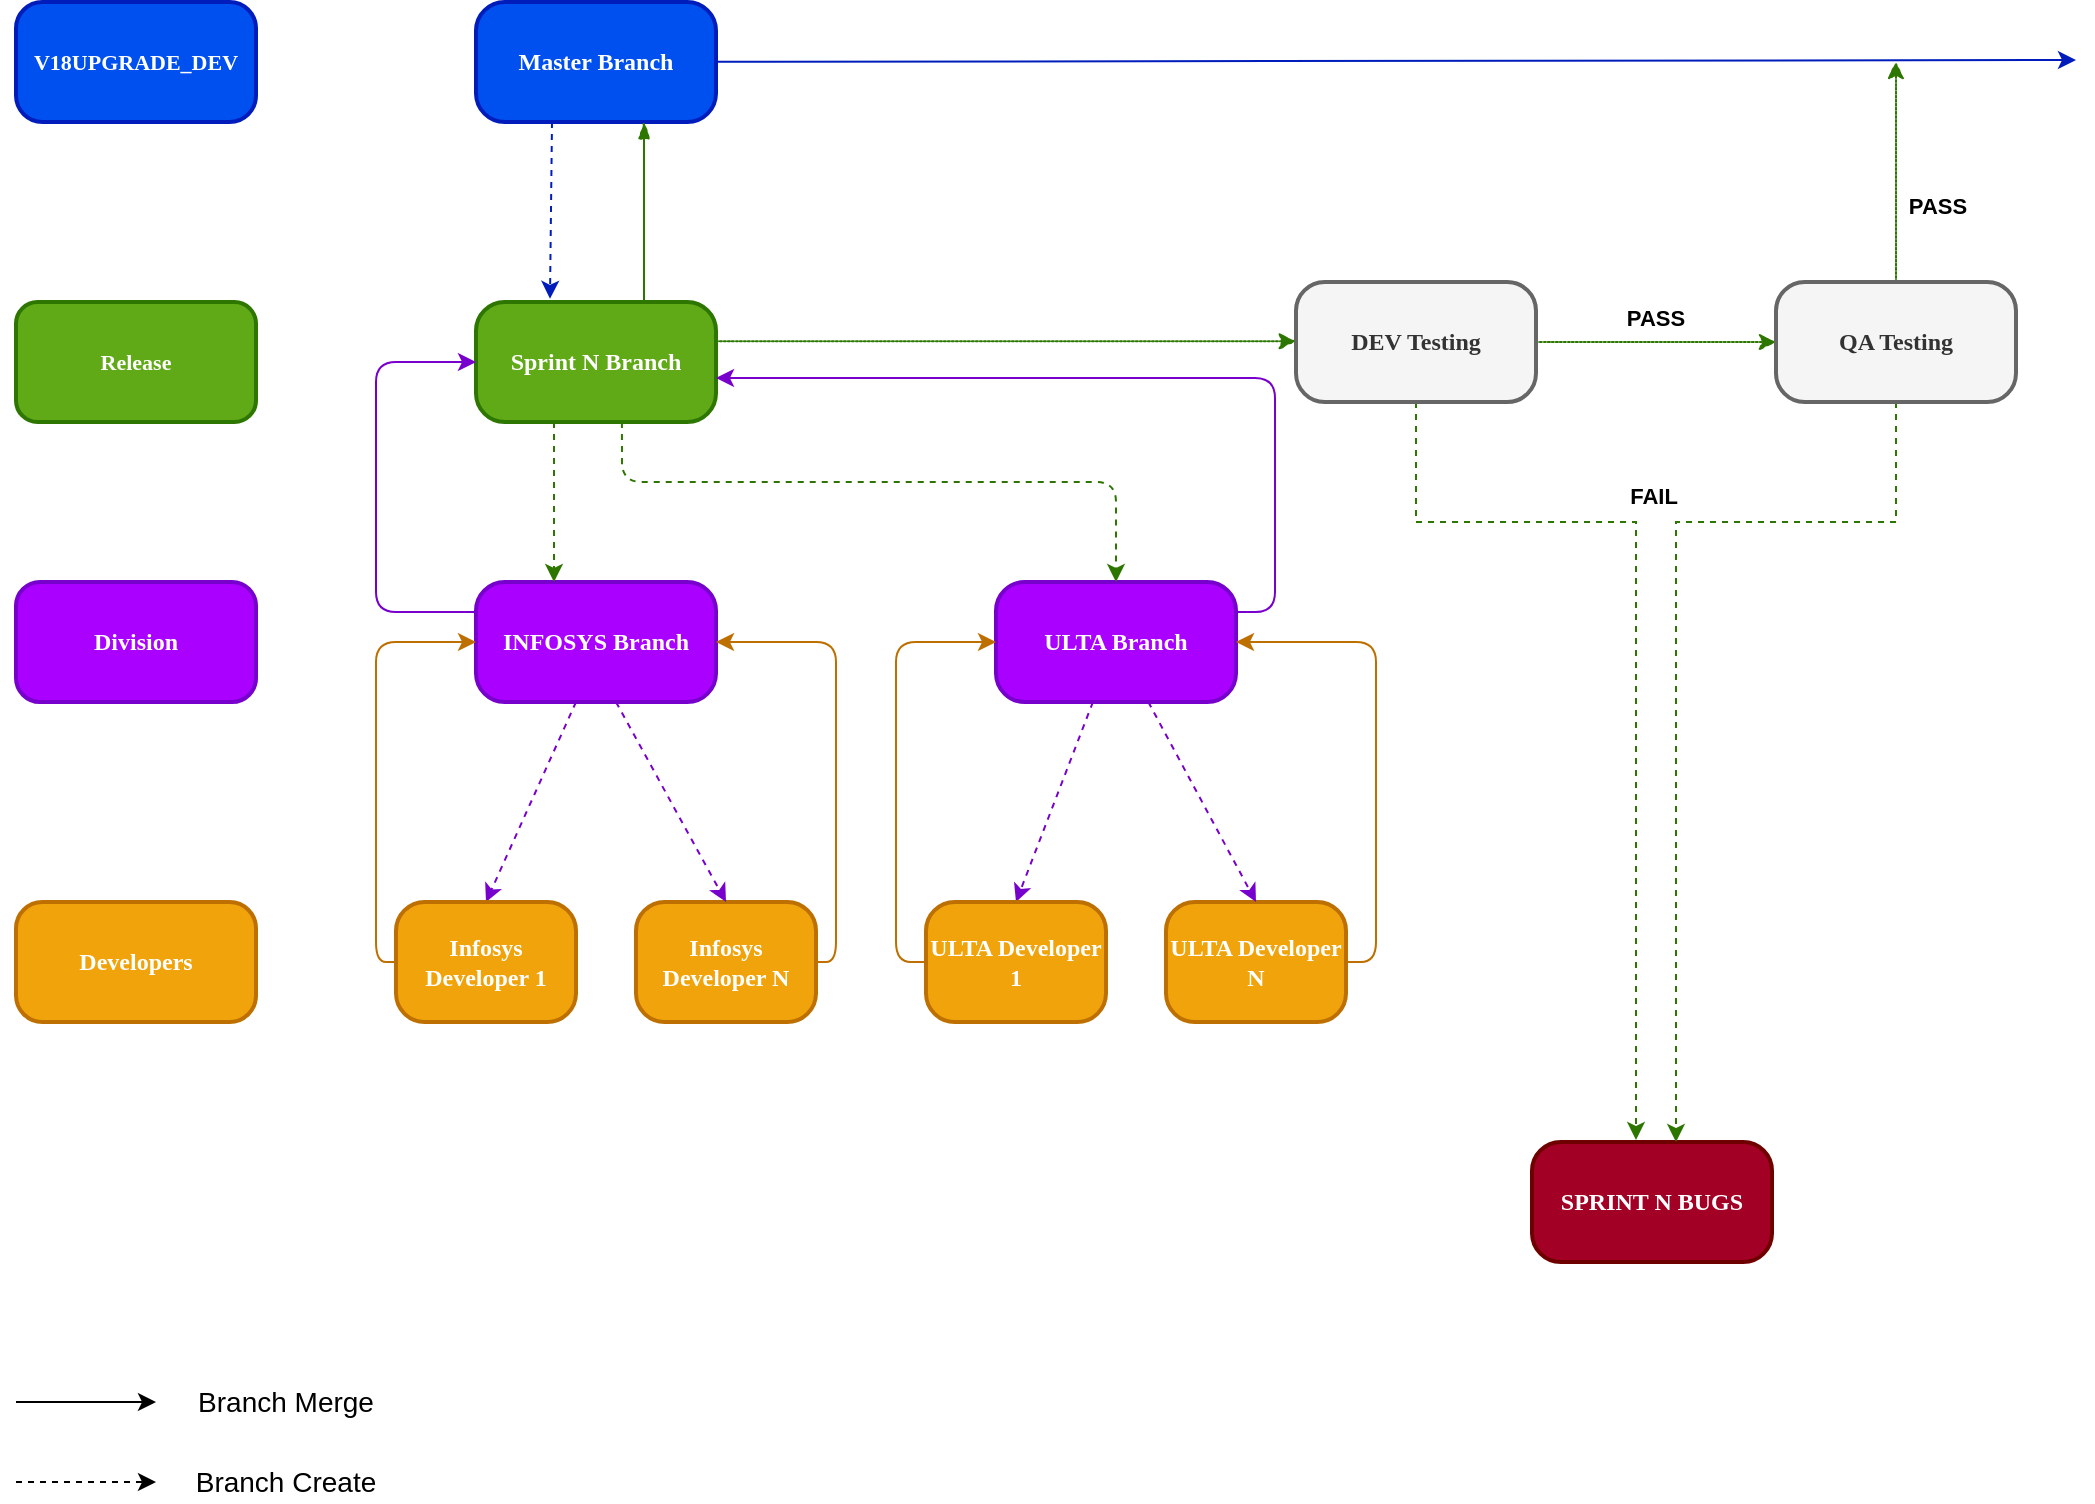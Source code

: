 <mxfile type="github" version="12.1.9" pages="1">
  <diagram id="58cdce13-f638-feb5-8d6f-7d28b1aa9fa0" name="Page-1">
    <mxGraphModel grid="1" shadow="0" math="0" background="#ffffff" pageHeight="850" pageWidth="1100" pageScale="1" page="1" fold="1" arrows="1" connect="1" tooltips="1" guides="1" gridSize="10" dy="774" dx="1408">
      <root>
        <mxCell id="0"/>
        <mxCell id="1" parent="0"/>
        <mxCell id="382b91b5511bd0f7-6" value="Master Branch" parent="1" vertex="1" style="rounded=1;whiteSpace=wrap;html=1;arcSize=24;fillColor=#0050ef;strokeColor=#001DBC;shadow=0;comic=0;labelBackgroundColor=none;fontFamily=Verdana;fontSize=12;align=center;fontColor=#ffffff;fontStyle=1;strokeWidth=2;">
          <mxGeometry as="geometry" height="60" width="120" y="60" x="240"/>
        </mxCell>
        <mxCell id="90gE-hkVv0tovnDi2PN2-2" value="" parent="1" style="endArrow=classic;html=1;fillColor=#0050ef;strokeColor=#001DBC;strokeWidth=1;" edge="1" source="382b91b5511bd0f7-6">
          <mxGeometry as="geometry" height="50" width="50" relative="1">
            <mxPoint as="sourcePoint" y="89" x="360"/>
            <mxPoint as="targetPoint" y="89" x="1040"/>
          </mxGeometry>
        </mxCell>
        <mxCell id="90gE-hkVv0tovnDi2PN2-4" value="" parent="1" style="endArrow=classic;html=1;strokeWidth=1;exitX=0.5;exitY=1;exitDx=0;exitDy=0;fillColor=#0050ef;strokeColor=#001DBC;dashed=1;entryX=0.3;entryY=-0.027;entryDx=0;entryDy=0;entryPerimeter=0;" edge="1">
          <mxGeometry as="geometry" height="50" width="50" relative="1">
            <mxPoint as="sourcePoint" y="120" x="278"/>
            <mxPoint as="targetPoint" y="208.38" x="277.0"/>
          </mxGeometry>
        </mxCell>
        <mxCell id="90gE-hkVv0tovnDi2PN2-5" value="Sprint N Branch" parent="1" vertex="1" style="rounded=1;whiteSpace=wrap;html=1;arcSize=24;fillColor=#60a917;strokeColor=#2D7600;shadow=0;comic=0;labelBackgroundColor=none;fontFamily=Verdana;fontSize=12;align=center;fontColor=#ffffff;fontStyle=1;strokeWidth=2;">
          <mxGeometry as="geometry" height="60" width="120" y="210" x="240"/>
        </mxCell>
        <mxCell id="90gE-hkVv0tovnDi2PN2-7" value="" parent="1" style="comic=1;strokeWidth=1;endArrow=blockThin;html=1;fontFamily=Comic Sans MS;fontStyle=1;entryX=0.5;entryY=1;entryDx=0;entryDy=0;curved=1;fillColor=#60a917;strokeColor=#2D7600;" edge="1">
          <mxGeometry as="geometry" height="50" width="50" relative="1">
            <mxPoint as="sourcePoint" y="210" x="324"/>
            <mxPoint as="targetPoint" y="120" x="324"/>
          </mxGeometry>
        </mxCell>
        <mxCell id="90gE-hkVv0tovnDi2PN2-9" value="INFOSYS Branch" parent="1" vertex="1" style="rounded=1;whiteSpace=wrap;html=1;arcSize=24;fillColor=#aa00ff;strokeColor=#7700CC;shadow=0;comic=0;labelBackgroundColor=none;fontFamily=Verdana;fontSize=12;align=center;fontColor=#ffffff;fontStyle=1;strokeWidth=2;">
          <mxGeometry as="geometry" height="60" width="120" y="350" x="240"/>
        </mxCell>
        <mxCell id="90gE-hkVv0tovnDi2PN2-10" value="ULTA Branch" parent="1" vertex="1" style="rounded=1;whiteSpace=wrap;html=1;arcSize=24;fillColor=#aa00ff;strokeColor=#7700CC;shadow=0;comic=0;labelBackgroundColor=none;fontFamily=Verdana;fontSize=12;align=center;fontColor=#ffffff;fontStyle=1;strokeWidth=2;">
          <mxGeometry as="geometry" height="60" width="120" y="350" x="500"/>
        </mxCell>
        <mxCell id="90gE-hkVv0tovnDi2PN2-11" value="" parent="1" style="endArrow=classic;html=1;strokeWidth=1;fillColor=#60a917;strokeColor=#2D7600;dashed=1;exitX=0.325;exitY=1;exitDx=0;exitDy=0;exitPerimeter=0;" edge="1" source="90gE-hkVv0tovnDi2PN2-5">
          <mxGeometry as="geometry" height="50" width="50" relative="1">
            <mxPoint as="sourcePoint" y="260" x="280"/>
            <mxPoint as="targetPoint" y="350" x="279"/>
          </mxGeometry>
        </mxCell>
        <mxCell id="90gE-hkVv0tovnDi2PN2-54" value="" parent="1" style="edgeStyle=orthogonalEdgeStyle;curved=1;comic=1;jumpSize=0;orthogonalLoop=1;jettySize=auto;html=1;shadow=0;dashed=1;dashPattern=1 1;strokeColor=#2D7600;strokeWidth=1;fontSize=11;fillColor=#60a917;" edge="1" target="90gE-hkVv0tovnDi2PN2-53" source="90gE-hkVv0tovnDi2PN2-15">
          <mxGeometry as="geometry" relative="1"/>
        </mxCell>
        <mxCell id="90gE-hkVv0tovnDi2PN2-70" value="" parent="1" style="edgeStyle=orthogonalEdgeStyle;comic=0;jumpSize=0;orthogonalLoop=1;jettySize=auto;html=1;shadow=0;strokeColor=#2D7600;strokeWidth=1;fontSize=11;fontColor=#000000;rounded=0;fillColor=#60a917;endArrow=classic;endFill=1;dashed=1;" edge="1" source="90gE-hkVv0tovnDi2PN2-15">
          <mxGeometry as="geometry" relative="1">
            <mxPoint as="targetPoint" y="629" x="820"/>
            <Array as="points">
              <mxPoint y="320" x="710"/>
              <mxPoint y="320" x="820"/>
            </Array>
          </mxGeometry>
        </mxCell>
        <mxCell id="90gE-hkVv0tovnDi2PN2-15" value="DEV Testing" parent="1" vertex="1" style="rounded=1;whiteSpace=wrap;html=1;arcSize=24;shadow=0;comic=0;labelBackgroundColor=none;fontFamily=Verdana;fontSize=12;align=center;fontStyle=1;strokeWidth=2;fillColor=#f5f5f5;strokeColor=#666666;fontColor=#333333;">
          <mxGeometry as="geometry" height="60" width="120" y="200" x="650"/>
        </mxCell>
        <mxCell id="90gE-hkVv0tovnDi2PN2-69" value="SPRINT N BUGS" parent="1" vertex="1" style="rounded=1;whiteSpace=wrap;html=1;arcSize=24;shadow=0;comic=0;labelBackgroundColor=none;fontFamily=Verdana;fontSize=12;align=center;fontStyle=1;strokeWidth=2;fillColor=#a20025;strokeColor=#6F0000;fontColor=#ffffff;">
          <mxGeometry as="geometry" height="60" width="120" y="630" x="768"/>
        </mxCell>
        <mxCell id="90gE-hkVv0tovnDi2PN2-57" value="" parent="1" style="edgeStyle=orthogonalEdgeStyle;curved=1;comic=1;jumpSize=0;orthogonalLoop=1;jettySize=auto;html=1;shadow=0;dashed=1;dashPattern=1 1;strokeColor=#2D7600;strokeWidth=1;fontSize=11;fillColor=#60a917;" edge="1" source="90gE-hkVv0tovnDi2PN2-53">
          <mxGeometry as="geometry" relative="1">
            <mxPoint as="targetPoint" y="90" x="950"/>
          </mxGeometry>
        </mxCell>
        <mxCell id="90gE-hkVv0tovnDi2PN2-72" value="" parent="1" style="edgeStyle=orthogonalEdgeStyle;rounded=0;comic=0;jumpSize=0;orthogonalLoop=1;jettySize=auto;html=1;shadow=0;dashed=1;endArrow=classic;endFill=1;strokeColor=#2D7600;strokeWidth=1;fontSize=11;fontColor=#000000;fillColor=#60a917;" edge="1" target="90gE-hkVv0tovnDi2PN2-69" source="90gE-hkVv0tovnDi2PN2-53">
          <mxGeometry as="geometry" relative="1">
            <mxPoint as="targetPoint" y="630" x="820"/>
            <Array as="points">
              <mxPoint y="320" x="950"/>
              <mxPoint y="320" x="840"/>
            </Array>
          </mxGeometry>
        </mxCell>
        <mxCell id="90gE-hkVv0tovnDi2PN2-53" value="QA Testing" parent="1" vertex="1" style="rounded=1;whiteSpace=wrap;html=1;arcSize=24;fillColor=#f5f5f5;strokeColor=#666666;shadow=0;comic=0;labelBackgroundColor=none;fontFamily=Verdana;fontSize=12;align=center;fontStyle=1;strokeWidth=2;fontColor=#333333;">
          <mxGeometry as="geometry" height="60" width="120" y="200" x="890"/>
        </mxCell>
        <mxCell id="90gE-hkVv0tovnDi2PN2-16" value="" parent="1" style="edgeStyle=segmentEdgeStyle;endArrow=classic;html=1;shadow=0;strokeWidth=1;exitX=0.608;exitY=1;exitDx=0;exitDy=0;exitPerimeter=0;entryX=0.5;entryY=0;entryDx=0;entryDy=0;fillColor=#60a917;strokeColor=#2D7600;dashed=1;" edge="1" target="90gE-hkVv0tovnDi2PN2-10" source="90gE-hkVv0tovnDi2PN2-5">
          <mxGeometry as="geometry" height="50" width="50" relative="1">
            <mxPoint as="sourcePoint" y="330" x="320"/>
            <mxPoint as="targetPoint" y="340" x="313"/>
            <Array as="points">
              <mxPoint y="300" x="313"/>
              <mxPoint y="300" x="560"/>
            </Array>
          </mxGeometry>
        </mxCell>
        <mxCell id="90gE-hkVv0tovnDi2PN2-17" value="" parent="1" style="endArrow=classic;html=1;strokeWidth=1;fillColor=#aa00ff;strokeColor=#7700CC;dashed=1;entryX=0.5;entryY=0;entryDx=0;entryDy=0;" edge="1" target="90gE-hkVv0tovnDi2PN2-18">
          <mxGeometry as="geometry" height="50" width="50" relative="1">
            <mxPoint as="sourcePoint" y="410" x="290"/>
            <mxPoint as="targetPoint" y="490" x="278"/>
          </mxGeometry>
        </mxCell>
        <mxCell id="90gE-hkVv0tovnDi2PN2-18" value="Infosys Developer 1" parent="1" vertex="1" style="rounded=1;whiteSpace=wrap;html=1;arcSize=24;fillColor=#f0a30a;strokeColor=#BD7000;shadow=0;comic=0;labelBackgroundColor=none;fontFamily=Verdana;fontSize=12;align=center;fontColor=#ffffff;fontStyle=1;strokeWidth=2;">
          <mxGeometry as="geometry" height="60" width="90" y="510" x="200"/>
        </mxCell>
        <mxCell id="90gE-hkVv0tovnDi2PN2-20" value="Infosys Developer N" parent="1" vertex="1" style="rounded=1;whiteSpace=wrap;html=1;arcSize=24;fillColor=#f0a30a;strokeColor=#BD7000;shadow=0;comic=0;labelBackgroundColor=none;fontFamily=Verdana;fontSize=12;align=center;fontColor=#ffffff;fontStyle=1;strokeWidth=2;">
          <mxGeometry as="geometry" height="60" width="90" y="510" x="320"/>
        </mxCell>
        <mxCell id="90gE-hkVv0tovnDi2PN2-21" value="" parent="1" style="endArrow=classic;html=1;shadow=0;dashed=1;strokeWidth=1;exitX=0.5;exitY=1;exitDx=0;exitDy=0;entryX=0.5;entryY=0;entryDx=0;entryDy=0;fillColor=#aa00ff;strokeColor=#7700CC;" edge="1" target="90gE-hkVv0tovnDi2PN2-20">
          <mxGeometry as="geometry" height="50" width="50" relative="1">
            <mxPoint as="sourcePoint" y="410" x="310"/>
            <mxPoint as="targetPoint" y="490" x="365"/>
          </mxGeometry>
        </mxCell>
        <mxCell id="90gE-hkVv0tovnDi2PN2-23" value="" parent="1" style="endArrow=classic;html=1;strokeWidth=1;fillColor=#aa00ff;strokeColor=#7700CC;dashed=1;entryX=0.5;entryY=0;entryDx=0;entryDy=0;" edge="1" target="90gE-hkVv0tovnDi2PN2-24" source="90gE-hkVv0tovnDi2PN2-10">
          <mxGeometry as="geometry" height="50" width="50" relative="1">
            <mxPoint as="sourcePoint" y="410" x="515"/>
            <mxPoint as="targetPoint" y="490" x="503"/>
          </mxGeometry>
        </mxCell>
        <mxCell id="90gE-hkVv0tovnDi2PN2-24" value="ULTA Developer 1" parent="1" vertex="1" style="rounded=1;whiteSpace=wrap;html=1;arcSize=24;fillColor=#f0a30a;strokeColor=#BD7000;shadow=0;comic=0;labelBackgroundColor=none;fontFamily=Verdana;fontSize=12;align=center;fontColor=#ffffff;fontStyle=1;strokeWidth=2;">
          <mxGeometry as="geometry" height="60" width="90" y="510" x="465"/>
        </mxCell>
        <mxCell id="90gE-hkVv0tovnDi2PN2-25" value="ULTA Developer N" parent="1" vertex="1" style="rounded=1;whiteSpace=wrap;html=1;arcSize=24;fillColor=#f0a30a;strokeColor=#BD7000;shadow=0;comic=0;labelBackgroundColor=none;fontFamily=Verdana;fontSize=12;align=center;fontColor=#ffffff;fontStyle=1;strokeWidth=2;">
          <mxGeometry as="geometry" height="60" width="90" y="510" x="585"/>
        </mxCell>
        <mxCell id="90gE-hkVv0tovnDi2PN2-26" value="" parent="1" style="endArrow=classic;html=1;shadow=0;dashed=1;strokeWidth=1;entryX=0.5;entryY=0;entryDx=0;entryDy=0;fillColor=#aa00ff;strokeColor=#7700CC;" edge="1" target="90gE-hkVv0tovnDi2PN2-25" source="90gE-hkVv0tovnDi2PN2-10">
          <mxGeometry as="geometry" height="50" width="50" relative="1">
            <mxPoint as="sourcePoint" y="400" x="530"/>
            <mxPoint as="targetPoint" y="490" x="590"/>
          </mxGeometry>
        </mxCell>
        <mxCell id="90gE-hkVv0tovnDi2PN2-29" value="" parent="1" style="edgeStyle=elbowEdgeStyle;elbow=horizontal;endArrow=classic;html=1;shadow=0;strokeWidth=1;exitX=0;exitY=0.5;exitDx=0;exitDy=0;entryX=0;entryY=0.5;entryDx=0;entryDy=0;fillColor=#f0a30a;strokeColor=#BD7000;" edge="1" target="90gE-hkVv0tovnDi2PN2-10" source="90gE-hkVv0tovnDi2PN2-24">
          <mxGeometry as="geometry" height="50" width="50" relative="1">
            <mxPoint as="sourcePoint" y="630" x="415"/>
            <mxPoint as="targetPoint" y="580" x="465"/>
            <Array as="points">
              <mxPoint y="450" x="450"/>
            </Array>
          </mxGeometry>
        </mxCell>
        <mxCell id="90gE-hkVv0tovnDi2PN2-30" value="" parent="1" style="edgeStyle=elbowEdgeStyle;elbow=horizontal;endArrow=classic;html=1;shadow=0;strokeWidth=1;exitX=1;exitY=0.5;exitDx=0;exitDy=0;entryX=1;entryY=0.5;entryDx=0;entryDy=0;fillColor=#f0a30a;strokeColor=#BD7000;" edge="1" target="90gE-hkVv0tovnDi2PN2-10" source="90gE-hkVv0tovnDi2PN2-25">
          <mxGeometry as="geometry" height="50" width="50" relative="1">
            <mxPoint as="sourcePoint" y="530.088" x="724.588"/>
            <mxPoint as="targetPoint" y="390.088" x="759.882"/>
            <Array as="points">
              <mxPoint y="450" x="690"/>
            </Array>
          </mxGeometry>
        </mxCell>
        <mxCell id="90gE-hkVv0tovnDi2PN2-31" value="" parent="1" style="edgeStyle=elbowEdgeStyle;elbow=horizontal;endArrow=classic;html=1;shadow=0;strokeWidth=1;exitX=0;exitY=0.5;exitDx=0;exitDy=0;entryX=0;entryY=0.5;entryDx=0;entryDy=0;fillColor=#f0a30a;strokeColor=#BD7000;" edge="1" target="90gE-hkVv0tovnDi2PN2-9" source="90gE-hkVv0tovnDi2PN2-18">
          <mxGeometry as="geometry" height="50" width="50" relative="1">
            <mxPoint as="sourcePoint" y="520.088" x="195.176"/>
            <mxPoint as="targetPoint" y="380.088" x="230.471"/>
            <Array as="points">
              <mxPoint y="450" x="190"/>
            </Array>
          </mxGeometry>
        </mxCell>
        <mxCell id="90gE-hkVv0tovnDi2PN2-32" value="" parent="1" style="edgeStyle=elbowEdgeStyle;elbow=horizontal;endArrow=classic;html=1;shadow=0;strokeWidth=1;fillColor=#f0a30a;strokeColor=#BD7000;" edge="1" target="90gE-hkVv0tovnDi2PN2-9" source="90gE-hkVv0tovnDi2PN2-20">
          <mxGeometry as="geometry" height="50" width="50" relative="1">
            <mxPoint as="sourcePoint" y="520.088" x="414.088"/>
            <mxPoint as="targetPoint" y="380.088" x="359.971"/>
            <Array as="points">
              <mxPoint y="450" x="420"/>
            </Array>
          </mxGeometry>
        </mxCell>
        <mxCell id="90gE-hkVv0tovnDi2PN2-33" value="" parent="1" style="edgeStyle=elbowEdgeStyle;elbow=horizontal;endArrow=classic;html=1;shadow=0;strokeWidth=1;exitX=0;exitY=0.25;exitDx=0;exitDy=0;entryX=0;entryY=0.5;entryDx=0;entryDy=0;fillColor=#aa00ff;strokeColor=#7700CC;" edge="1" target="90gE-hkVv0tovnDi2PN2-5" source="90gE-hkVv0tovnDi2PN2-9">
          <mxGeometry as="geometry" height="50" width="50" relative="1">
            <mxPoint as="sourcePoint" y="300" x="140"/>
            <mxPoint as="targetPoint" y="250" x="190"/>
            <Array as="points">
              <mxPoint y="310" x="190"/>
            </Array>
          </mxGeometry>
        </mxCell>
        <mxCell id="90gE-hkVv0tovnDi2PN2-39" value="" parent="1" style="endArrow=classic;html=1;shadow=0;strokeWidth=1;fontSize=14;" edge="1">
          <mxGeometry as="geometry" height="50" width="50" relative="1">
            <mxPoint as="sourcePoint" y="760" x="10"/>
            <mxPoint as="targetPoint" y="760" x="80"/>
          </mxGeometry>
        </mxCell>
        <mxCell id="90gE-hkVv0tovnDi2PN2-40" value="" parent="1" style="endArrow=classic;html=1;shadow=0;strokeWidth=1;fontSize=14;dashed=1;" edge="1">
          <mxGeometry as="geometry" height="50" width="50" relative="1">
            <mxPoint as="sourcePoint" y="800" x="10"/>
            <mxPoint as="targetPoint" y="800" x="80"/>
          </mxGeometry>
        </mxCell>
        <mxCell id="90gE-hkVv0tovnDi2PN2-41" value="Branch Merge" parent="1" vertex="1" style="text;html=1;strokeColor=none;fillColor=none;align=center;verticalAlign=middle;whiteSpace=wrap;rounded=0;fontSize=14;">
          <mxGeometry as="geometry" height="20" width="110" y="750" x="90"/>
        </mxCell>
        <mxCell id="90gE-hkVv0tovnDi2PN2-42" value="Branch Create" parent="1" vertex="1" style="text;html=1;strokeColor=none;fillColor=none;align=center;verticalAlign=middle;whiteSpace=wrap;rounded=0;fontSize=14;">
          <mxGeometry as="geometry" height="20" width="110" y="790" x="90"/>
        </mxCell>
        <mxCell id="90gE-hkVv0tovnDi2PN2-44" value="V18UPGRADE_DEV" parent="1" vertex="1" style="rounded=1;whiteSpace=wrap;html=1;arcSize=22;fillColor=#0050ef;strokeColor=#001DBC;shadow=0;comic=0;labelBackgroundColor=none;fontFamily=Verdana;fontSize=11;align=center;fontColor=#ffffff;fontStyle=1;strokeWidth=2;">
          <mxGeometry as="geometry" height="60" width="120" y="60" x="10"/>
        </mxCell>
        <mxCell id="90gE-hkVv0tovnDi2PN2-45" value="Release" parent="1" vertex="1" style="rounded=1;whiteSpace=wrap;html=1;arcSize=18;fillColor=#60a917;strokeColor=#2D7600;shadow=0;comic=0;labelBackgroundColor=none;fontFamily=Verdana;fontSize=11;align=center;fontColor=#ffffff;fontStyle=1;strokeWidth=2;">
          <mxGeometry as="geometry" height="60" width="120" y="210" x="10"/>
        </mxCell>
        <mxCell id="90gE-hkVv0tovnDi2PN2-47" value="Division" parent="1" vertex="1" style="rounded=1;whiteSpace=wrap;html=1;arcSize=20;fillColor=#aa00ff;strokeColor=#7700CC;shadow=0;comic=0;labelBackgroundColor=none;fontFamily=Verdana;fontSize=12;align=center;fontColor=#ffffff;fontStyle=1;strokeWidth=2;">
          <mxGeometry as="geometry" height="60" width="120" y="350" x="10"/>
        </mxCell>
        <mxCell id="90gE-hkVv0tovnDi2PN2-49" value="Developers" parent="1" vertex="1" style="rounded=1;whiteSpace=wrap;html=1;arcSize=22;fillColor=#f0a30a;strokeColor=#BD7000;shadow=0;comic=0;labelBackgroundColor=none;fontFamily=Verdana;fontSize=12;align=center;fontColor=#ffffff;fontStyle=1;strokeWidth=2;">
          <mxGeometry as="geometry" height="60" width="120" y="510" x="10"/>
        </mxCell>
        <mxCell id="90gE-hkVv0tovnDi2PN2-51" value="" parent="1" style="edgeStyle=elbowEdgeStyle;elbow=horizontal;endArrow=classic;html=1;shadow=0;strokeWidth=1;fillColor=#aa00ff;strokeColor=#7700CC;exitX=1;exitY=0.25;exitDx=0;exitDy=0;" edge="1" source="90gE-hkVv0tovnDi2PN2-10">
          <mxGeometry as="geometry" height="50" width="50" relative="1">
            <mxPoint as="sourcePoint" y="360.471" x="619.971"/>
            <mxPoint as="targetPoint" y="248" x="360"/>
            <Array as="points">
              <mxPoint y="305" x="639.5"/>
            </Array>
          </mxGeometry>
        </mxCell>
        <mxCell id="90gE-hkVv0tovnDi2PN2-55" value="" parent="1" style="edgeStyle=orthogonalEdgeStyle;curved=1;comic=1;jumpSize=0;orthogonalLoop=1;jettySize=auto;html=1;shadow=0;dashed=1;dashPattern=1 1;strokeColor=#2D7600;strokeWidth=1;fontSize=11;entryX=0;entryY=0.5;entryDx=0;entryDy=0;fillColor=#60a917;" edge="1">
          <mxGeometry as="geometry" relative="1">
            <mxPoint as="sourcePoint" y="229.588" x="360"/>
            <mxPoint as="targetPoint" y="229.588" x="649.882"/>
          </mxGeometry>
        </mxCell>
        <mxCell id="90gE-hkVv0tovnDi2PN2-58" value="PASS" parent="1" vertex="1" style="text;html=1;align=center;verticalAlign=middle;whiteSpace=wrap;rounded=0;fontSize=11;fontStyle=1;fontColor=#000000;">
          <mxGeometry as="geometry" height="20" width="40" y="208" x="810"/>
        </mxCell>
        <mxCell id="90gE-hkVv0tovnDi2PN2-63" value="" parent="1" vertex="1" style="shape=image;html=1;verticalAlign=top;verticalLabelPosition=bottom;labelBackgroundColor=#ffffff;imageAspect=0;aspect=fixed;image=https://cdn0.iconfinder.com/data/icons/zondicons/20/mood-happy-outline-128.png;strokeColor=#000000;strokeWidth=2;gradientColor=none;fontSize=11;fontColor=#69EBFF;">
          <mxGeometry as="geometry" height="22" width="22" y="189" x="819"/>
        </mxCell>
        <mxCell id="90gE-hkVv0tovnDi2PN2-64" value="" parent="1" vertex="1" style="shape=image;html=1;verticalAlign=top;verticalLabelPosition=bottom;labelBackgroundColor=#ffffff;imageAspect=0;aspect=fixed;image=https://cdn0.iconfinder.com/data/icons/zondicons/20/mood-happy-outline-128.png;strokeColor=#000000;strokeWidth=2;gradientColor=none;fontSize=11;fontColor=#69EBFF;">
          <mxGeometry as="geometry" height="22" width="22" y="130" x="960"/>
        </mxCell>
        <mxCell id="90gE-hkVv0tovnDi2PN2-67" value="PASS" parent="1" vertex="1" style="text;html=1;align=center;verticalAlign=middle;whiteSpace=wrap;rounded=0;fontSize=11;fontStyle=1;fontColor=#000000;">
          <mxGeometry as="geometry" height="20" width="40" y="152" x="951"/>
        </mxCell>
        <mxCell id="90gE-hkVv0tovnDi2PN2-73" value="" parent="1" vertex="1" style="shape=image;html=1;verticalAlign=top;verticalLabelPosition=bottom;labelBackgroundColor=#ffffff;imageAspect=0;aspect=fixed;image=https://cdn1.iconfinder.com/data/icons/free-98-icons/32/sad-128.png;strokeColor=#000000;strokeWidth=2;gradientColor=none;fontSize=11;fontColor=#000000;">
          <mxGeometry as="geometry" height="27" width="27" y="270" x="813"/>
        </mxCell>
        <mxCell id="90gE-hkVv0tovnDi2PN2-74" value="FAIL" parent="1" vertex="1" style="text;html=1;align=center;verticalAlign=middle;whiteSpace=wrap;rounded=0;fontSize=11;fontStyle=1;fontColor=#000000;">
          <mxGeometry as="geometry" height="20" width="40" y="297" x="808.5"/>
        </mxCell>
      </root>
    </mxGraphModel>
  </diagram>
</mxfile>

